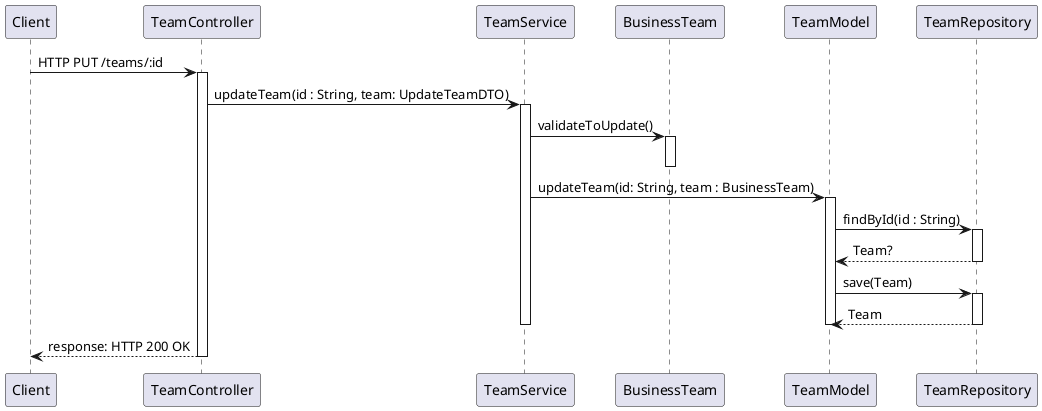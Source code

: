 @startuml
'https://plantuml.com/sequence-diagram

Client -> TeamController: HTTP PUT /teams/:id
activate TeamController
TeamController -> TeamService: updateTeam(id : String, team: UpdateTeamDTO)

activate TeamService
TeamService -> BusinessTeam: validateToUpdate()
activate BusinessTeam
deactivate BusinessTeam
TeamService -> TeamModel: updateTeam(id: String, team : BusinessTeam)

activate TeamModel
TeamModel -> TeamRepository: findById(id : String)
activate TeamRepository
TeamModel <-- TeamRepository: Team?
deactivate TeamRepository
TeamModel -> TeamRepository: save(Team)
activate TeamRepository
TeamModel <-- TeamRepository: Team
deactivate TeamRepository
deactivate TeamModel

deactivate TeamService

Client <-- TeamController: response: HTTP 200 OK
deactivate TeamController

@enduml